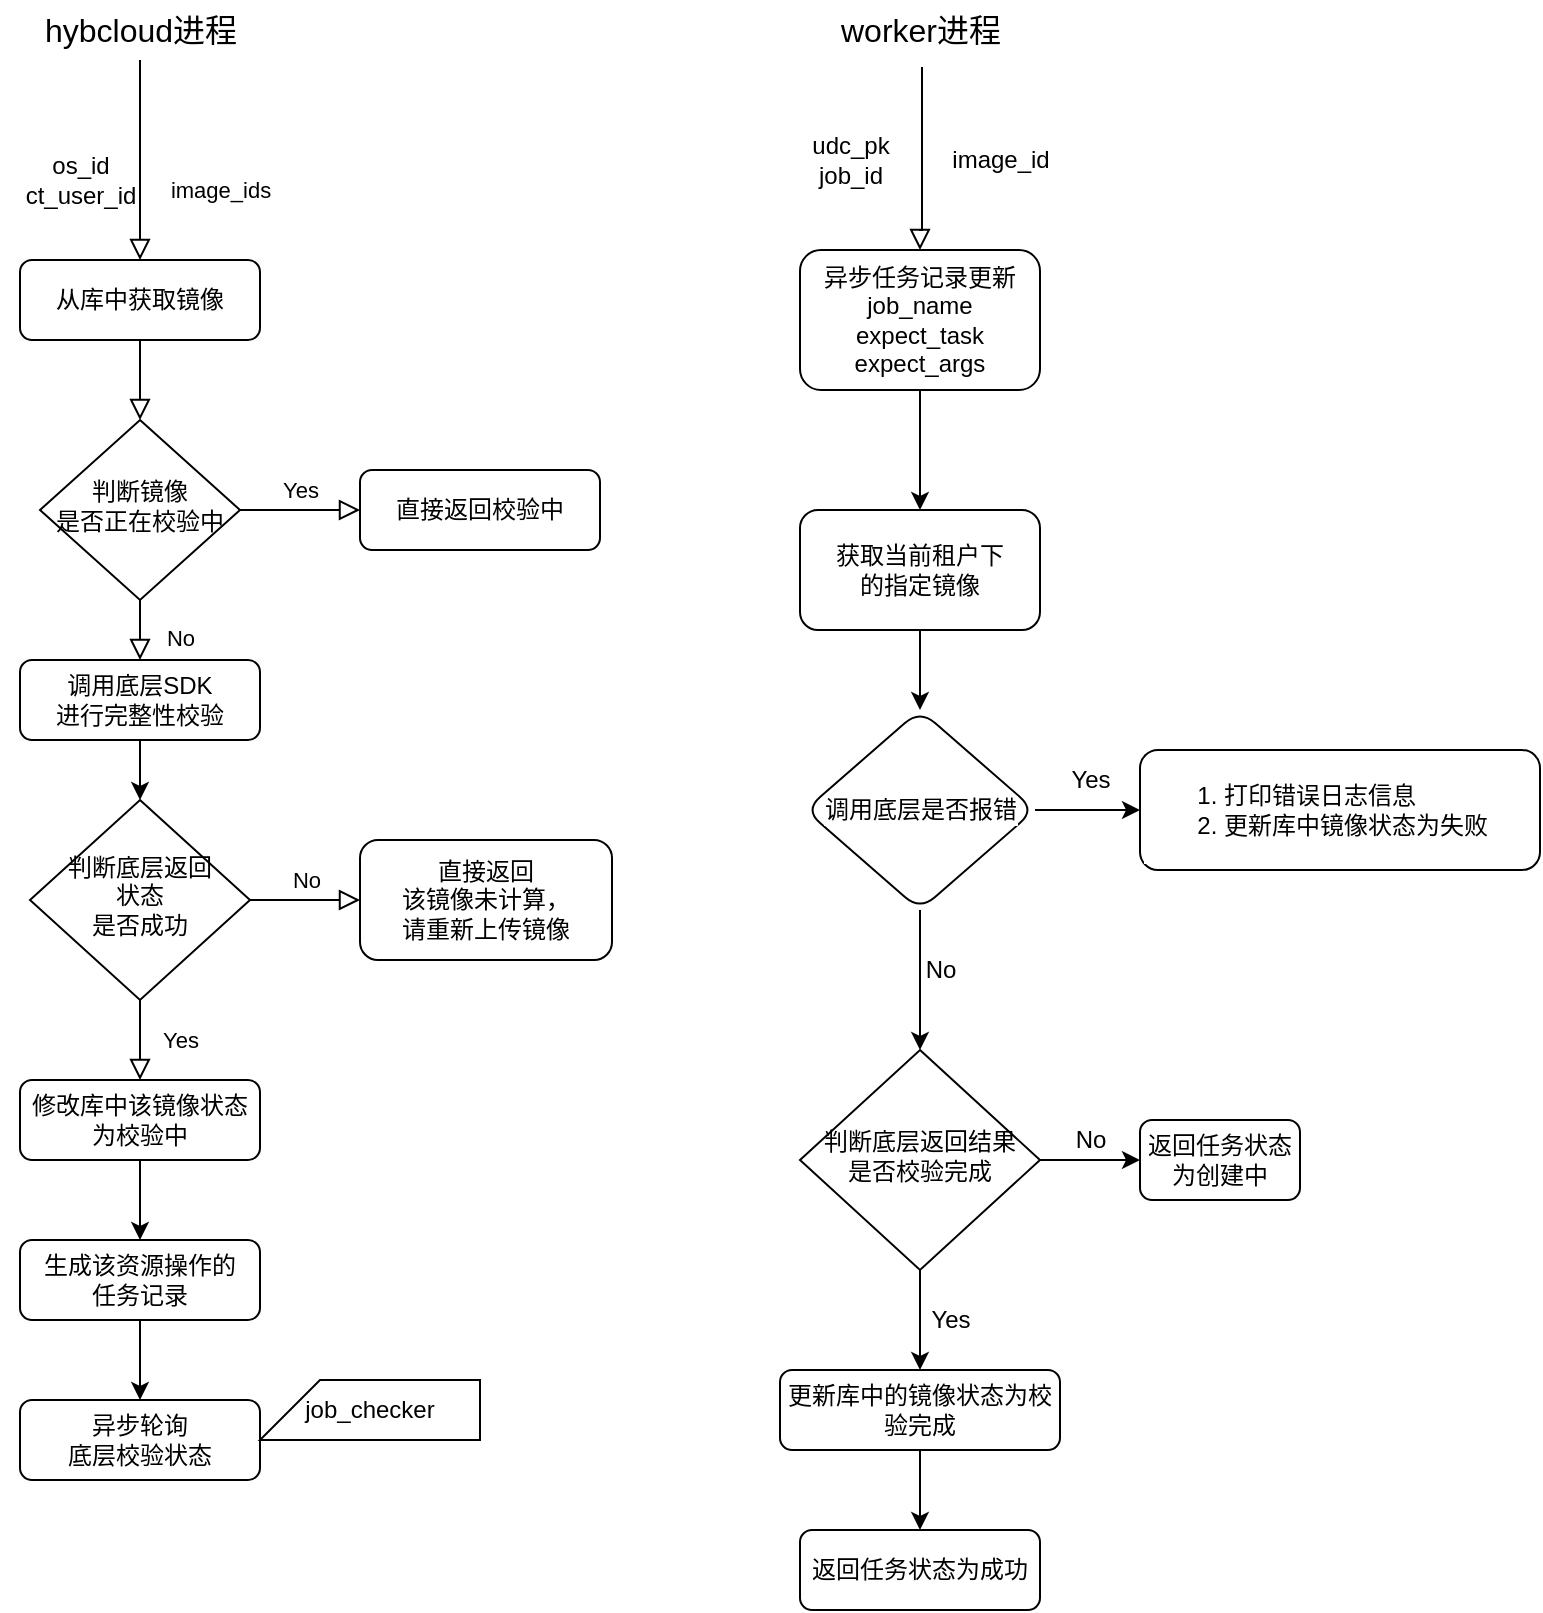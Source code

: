 <mxfile version="20.8.23" type="github">
  <diagram id="C5RBs43oDa-KdzZeNtuy" name="Page-1">
    <mxGraphModel dx="906" dy="680" grid="1" gridSize="10" guides="1" tooltips="1" connect="1" arrows="1" fold="1" page="1" pageScale="1" pageWidth="827" pageHeight="1169" math="0" shadow="0">
      <root>
        <mxCell id="WIyWlLk6GJQsqaUBKTNV-0" />
        <mxCell id="WIyWlLk6GJQsqaUBKTNV-1" parent="WIyWlLk6GJQsqaUBKTNV-0" />
        <mxCell id="WIyWlLk6GJQsqaUBKTNV-2" value="" style="rounded=0;html=1;jettySize=auto;orthogonalLoop=1;fontSize=11;endArrow=block;endFill=0;endSize=8;strokeWidth=1;shadow=0;labelBackgroundColor=none;edgeStyle=orthogonalEdgeStyle;" parent="WIyWlLk6GJQsqaUBKTNV-1" source="WIyWlLk6GJQsqaUBKTNV-3" target="WIyWlLk6GJQsqaUBKTNV-6" edge="1">
          <mxGeometry relative="1" as="geometry">
            <Array as="points">
              <mxPoint x="100" y="190" />
            </Array>
          </mxGeometry>
        </mxCell>
        <mxCell id="WIyWlLk6GJQsqaUBKTNV-3" value="从库中获取镜像" style="rounded=1;whiteSpace=wrap;html=1;fontSize=12;glass=0;strokeWidth=1;shadow=0;" parent="WIyWlLk6GJQsqaUBKTNV-1" vertex="1">
          <mxGeometry x="40" y="180" width="120" height="40" as="geometry" />
        </mxCell>
        <mxCell id="WIyWlLk6GJQsqaUBKTNV-4" value="No" style="rounded=0;html=1;jettySize=auto;orthogonalLoop=1;fontSize=11;endArrow=block;endFill=0;endSize=8;strokeWidth=1;shadow=0;labelBackgroundColor=none;edgeStyle=orthogonalEdgeStyle;" parent="WIyWlLk6GJQsqaUBKTNV-1" source="WIyWlLk6GJQsqaUBKTNV-6" edge="1">
          <mxGeometry x="0.2" y="20" relative="1" as="geometry">
            <mxPoint as="offset" />
            <mxPoint x="100" y="380" as="targetPoint" />
          </mxGeometry>
        </mxCell>
        <mxCell id="WIyWlLk6GJQsqaUBKTNV-5" value="Yes" style="edgeStyle=orthogonalEdgeStyle;rounded=0;html=1;jettySize=auto;orthogonalLoop=1;fontSize=11;endArrow=block;endFill=0;endSize=8;strokeWidth=1;shadow=0;labelBackgroundColor=none;" parent="WIyWlLk6GJQsqaUBKTNV-1" source="WIyWlLk6GJQsqaUBKTNV-6" target="WIyWlLk6GJQsqaUBKTNV-7" edge="1">
          <mxGeometry y="10" relative="1" as="geometry">
            <mxPoint as="offset" />
          </mxGeometry>
        </mxCell>
        <mxCell id="WIyWlLk6GJQsqaUBKTNV-6" value="判断镜像&lt;br&gt;是否正在校验中" style="rhombus;whiteSpace=wrap;html=1;shadow=0;fontFamily=Helvetica;fontSize=12;align=center;strokeWidth=1;spacing=6;spacingTop=-4;" parent="WIyWlLk6GJQsqaUBKTNV-1" vertex="1">
          <mxGeometry x="50" y="260" width="100" height="90" as="geometry" />
        </mxCell>
        <mxCell id="WIyWlLk6GJQsqaUBKTNV-7" value="直接返回校验中" style="rounded=1;whiteSpace=wrap;html=1;fontSize=12;glass=0;strokeWidth=1;shadow=0;" parent="WIyWlLk6GJQsqaUBKTNV-1" vertex="1">
          <mxGeometry x="210" y="285" width="120" height="40" as="geometry" />
        </mxCell>
        <mxCell id="WIyWlLk6GJQsqaUBKTNV-8" value="Yes" style="rounded=0;html=1;jettySize=auto;orthogonalLoop=1;fontSize=11;endArrow=block;endFill=0;endSize=8;strokeWidth=1;shadow=0;labelBackgroundColor=none;edgeStyle=orthogonalEdgeStyle;" parent="WIyWlLk6GJQsqaUBKTNV-1" source="WIyWlLk6GJQsqaUBKTNV-10" target="WIyWlLk6GJQsqaUBKTNV-11" edge="1">
          <mxGeometry y="20" relative="1" as="geometry">
            <mxPoint as="offset" />
          </mxGeometry>
        </mxCell>
        <mxCell id="WIyWlLk6GJQsqaUBKTNV-9" value="No" style="edgeStyle=orthogonalEdgeStyle;rounded=0;html=1;jettySize=auto;orthogonalLoop=1;fontSize=11;endArrow=block;endFill=0;endSize=8;strokeWidth=1;shadow=0;labelBackgroundColor=none;" parent="WIyWlLk6GJQsqaUBKTNV-1" source="WIyWlLk6GJQsqaUBKTNV-10" target="WIyWlLk6GJQsqaUBKTNV-12" edge="1">
          <mxGeometry y="10" relative="1" as="geometry">
            <mxPoint as="offset" />
          </mxGeometry>
        </mxCell>
        <mxCell id="WIyWlLk6GJQsqaUBKTNV-10" value="判断底层返回&lt;br&gt;状态&lt;br&gt;是否成功" style="rhombus;whiteSpace=wrap;html=1;shadow=0;fontFamily=Helvetica;fontSize=12;align=center;strokeWidth=1;spacing=6;spacingTop=-4;" parent="WIyWlLk6GJQsqaUBKTNV-1" vertex="1">
          <mxGeometry x="45" y="450" width="110" height="100" as="geometry" />
        </mxCell>
        <mxCell id="VwN6NlsWnxl6y0gT9vy9-13" value="" style="edgeStyle=orthogonalEdgeStyle;rounded=0;orthogonalLoop=1;jettySize=auto;html=1;fontFamily=Helvetica;fontSize=12;fontColor=#000000;" edge="1" parent="WIyWlLk6GJQsqaUBKTNV-1" source="WIyWlLk6GJQsqaUBKTNV-11" target="VwN6NlsWnxl6y0gT9vy9-12">
          <mxGeometry relative="1" as="geometry" />
        </mxCell>
        <mxCell id="WIyWlLk6GJQsqaUBKTNV-11" value="修改库中该镜像状态为校验中" style="rounded=1;whiteSpace=wrap;html=1;fontSize=12;glass=0;strokeWidth=1;shadow=0;" parent="WIyWlLk6GJQsqaUBKTNV-1" vertex="1">
          <mxGeometry x="40" y="590" width="120" height="40" as="geometry" />
        </mxCell>
        <mxCell id="WIyWlLk6GJQsqaUBKTNV-12" value="直接返回&lt;br&gt;该镜像未计算，&lt;br&gt;请重新上传镜像" style="rounded=1;whiteSpace=wrap;html=1;fontSize=12;glass=0;strokeWidth=1;shadow=0;" parent="WIyWlLk6GJQsqaUBKTNV-1" vertex="1">
          <mxGeometry x="210" y="470" width="126" height="60" as="geometry" />
        </mxCell>
        <mxCell id="VwN6NlsWnxl6y0gT9vy9-2" value="" style="rounded=0;html=1;jettySize=auto;orthogonalLoop=1;fontSize=11;endArrow=block;endFill=0;endSize=8;strokeWidth=1;shadow=0;labelBackgroundColor=none;edgeStyle=orthogonalEdgeStyle;entryX=0.5;entryY=0;entryDx=0;entryDy=0;" edge="1" parent="WIyWlLk6GJQsqaUBKTNV-1" source="VwN6NlsWnxl6y0gT9vy9-19" target="WIyWlLk6GJQsqaUBKTNV-3">
          <mxGeometry relative="1" as="geometry">
            <mxPoint x="100" y="120" as="sourcePoint" />
            <mxPoint x="50" y="110" as="targetPoint" />
            <Array as="points" />
          </mxGeometry>
        </mxCell>
        <mxCell id="VwN6NlsWnxl6y0gT9vy9-5" value="os_id&lt;br&gt;ct_user_id&lt;br&gt;" style="text;html=1;align=center;verticalAlign=middle;resizable=0;points=[];autosize=1;strokeColor=none;fillColor=none;" vertex="1" parent="WIyWlLk6GJQsqaUBKTNV-1">
          <mxGeometry x="30" y="120" width="80" height="40" as="geometry" />
        </mxCell>
        <mxCell id="VwN6NlsWnxl6y0gT9vy9-6" value="&lt;div style=&quot;font-size: 11px;&quot;&gt;&lt;span style=&quot;background-color: rgb(255, 255, 255);&quot;&gt;image_ids&lt;/span&gt;&lt;/div&gt;" style="text;html=1;align=center;verticalAlign=middle;resizable=0;points=[];autosize=1;strokeColor=none;fillColor=none;fontFamily=Helvetica;" vertex="1" parent="WIyWlLk6GJQsqaUBKTNV-1">
          <mxGeometry x="100" y="130" width="80" height="30" as="geometry" />
        </mxCell>
        <mxCell id="VwN6NlsWnxl6y0gT9vy9-11" style="edgeStyle=orthogonalEdgeStyle;rounded=0;orthogonalLoop=1;jettySize=auto;html=1;entryX=0.5;entryY=0;entryDx=0;entryDy=0;fontFamily=Helvetica;fontSize=12;fontColor=#000000;" edge="1" parent="WIyWlLk6GJQsqaUBKTNV-1" source="VwN6NlsWnxl6y0gT9vy9-10" target="WIyWlLk6GJQsqaUBKTNV-10">
          <mxGeometry relative="1" as="geometry" />
        </mxCell>
        <mxCell id="VwN6NlsWnxl6y0gT9vy9-10" value="调用底层SDK&lt;br style=&quot;border-color: var(--border-color);&quot;&gt;进行完整性校验" style="rounded=1;whiteSpace=wrap;html=1;fontSize=12;glass=0;strokeWidth=1;shadow=0;" vertex="1" parent="WIyWlLk6GJQsqaUBKTNV-1">
          <mxGeometry x="40" y="380" width="120" height="40" as="geometry" />
        </mxCell>
        <mxCell id="VwN6NlsWnxl6y0gT9vy9-15" value="" style="edgeStyle=orthogonalEdgeStyle;rounded=0;orthogonalLoop=1;jettySize=auto;html=1;fontFamily=Helvetica;fontSize=12;fontColor=#000000;" edge="1" parent="WIyWlLk6GJQsqaUBKTNV-1" source="VwN6NlsWnxl6y0gT9vy9-12" target="VwN6NlsWnxl6y0gT9vy9-14">
          <mxGeometry relative="1" as="geometry" />
        </mxCell>
        <mxCell id="VwN6NlsWnxl6y0gT9vy9-12" value="生成该资源操作的&lt;br&gt;任务记录" style="whiteSpace=wrap;html=1;rounded=1;glass=0;strokeWidth=1;shadow=0;" vertex="1" parent="WIyWlLk6GJQsqaUBKTNV-1">
          <mxGeometry x="40" y="670" width="120" height="40" as="geometry" />
        </mxCell>
        <mxCell id="VwN6NlsWnxl6y0gT9vy9-14" value="异步轮询&lt;br&gt;底层校验状态" style="whiteSpace=wrap;html=1;rounded=1;glass=0;strokeWidth=1;shadow=0;" vertex="1" parent="WIyWlLk6GJQsqaUBKTNV-1">
          <mxGeometry x="40" y="750" width="120" height="40" as="geometry" />
        </mxCell>
        <mxCell id="VwN6NlsWnxl6y0gT9vy9-17" value="job_checker" style="shape=card;whiteSpace=wrap;html=1;labelBackgroundColor=#FFFFFF;fontFamily=Helvetica;fontSize=12;fontColor=#000000;" vertex="1" parent="WIyWlLk6GJQsqaUBKTNV-1">
          <mxGeometry x="160" y="740" width="110" height="30" as="geometry" />
        </mxCell>
        <mxCell id="VwN6NlsWnxl6y0gT9vy9-19" value="hybcloud进程" style="text;html=1;align=center;verticalAlign=middle;resizable=0;points=[];autosize=1;strokeColor=none;fillColor=none;fontSize=16;fontFamily=Helvetica;fontColor=#000000;" vertex="1" parent="WIyWlLk6GJQsqaUBKTNV-1">
          <mxGeometry x="40" y="50" width="120" height="30" as="geometry" />
        </mxCell>
        <mxCell id="VwN6NlsWnxl6y0gT9vy9-20" value="worker进程" style="text;html=1;align=center;verticalAlign=middle;resizable=0;points=[];autosize=1;strokeColor=none;fillColor=none;fontSize=16;fontFamily=Helvetica;fontColor=#000000;" vertex="1" parent="WIyWlLk6GJQsqaUBKTNV-1">
          <mxGeometry x="440" y="50" width="100" height="30" as="geometry" />
        </mxCell>
        <mxCell id="VwN6NlsWnxl6y0gT9vy9-31" style="edgeStyle=orthogonalEdgeStyle;rounded=0;orthogonalLoop=1;jettySize=auto;html=1;fontFamily=Helvetica;fontSize=12;fontColor=#000000;" edge="1" parent="WIyWlLk6GJQsqaUBKTNV-1" source="VwN6NlsWnxl6y0gT9vy9-22" target="VwN6NlsWnxl6y0gT9vy9-30">
          <mxGeometry relative="1" as="geometry" />
        </mxCell>
        <mxCell id="VwN6NlsWnxl6y0gT9vy9-22" value="异步任务记录更新&lt;br&gt;job_name&lt;br&gt;expect_task&lt;br&gt;expect_args" style="rounded=1;whiteSpace=wrap;html=1;labelBackgroundColor=#FFFFFF;fontFamily=Helvetica;fontSize=12;fontColor=#000000;" vertex="1" parent="WIyWlLk6GJQsqaUBKTNV-1">
          <mxGeometry x="430" y="175" width="120" height="70" as="geometry" />
        </mxCell>
        <mxCell id="VwN6NlsWnxl6y0gT9vy9-24" value="" style="rounded=0;html=1;jettySize=auto;orthogonalLoop=1;fontSize=11;endArrow=block;endFill=0;endSize=8;strokeWidth=1;shadow=0;labelBackgroundColor=none;edgeStyle=orthogonalEdgeStyle;entryX=0.5;entryY=0;entryDx=0;entryDy=0;exitX=0.51;exitY=1.117;exitDx=0;exitDy=0;exitPerimeter=0;" edge="1" parent="WIyWlLk6GJQsqaUBKTNV-1" source="VwN6NlsWnxl6y0gT9vy9-20" target="VwN6NlsWnxl6y0gT9vy9-22">
          <mxGeometry relative="1" as="geometry">
            <mxPoint x="150" y="165" as="sourcePoint" />
            <mxPoint x="44" y="195" as="targetPoint" />
            <Array as="points">
              <mxPoint x="491" y="165" />
              <mxPoint x="490" y="165" />
            </Array>
          </mxGeometry>
        </mxCell>
        <mxCell id="VwN6NlsWnxl6y0gT9vy9-28" value="udc_pk&lt;br&gt;job_id" style="text;html=1;align=center;verticalAlign=middle;resizable=0;points=[];autosize=1;strokeColor=none;fillColor=none;fontSize=12;fontFamily=Helvetica;fontColor=#000000;" vertex="1" parent="WIyWlLk6GJQsqaUBKTNV-1">
          <mxGeometry x="425" y="110" width="60" height="40" as="geometry" />
        </mxCell>
        <mxCell id="VwN6NlsWnxl6y0gT9vy9-29" value="image_id" style="text;html=1;align=center;verticalAlign=middle;resizable=0;points=[];autosize=1;strokeColor=none;fillColor=none;fontSize=12;fontFamily=Helvetica;fontColor=#000000;" vertex="1" parent="WIyWlLk6GJQsqaUBKTNV-1">
          <mxGeometry x="495" y="115" width="70" height="30" as="geometry" />
        </mxCell>
        <mxCell id="VwN6NlsWnxl6y0gT9vy9-49" style="edgeStyle=orthogonalEdgeStyle;rounded=0;orthogonalLoop=1;jettySize=auto;html=1;fontFamily=Helvetica;fontSize=12;fontColor=#000000;" edge="1" parent="WIyWlLk6GJQsqaUBKTNV-1" source="VwN6NlsWnxl6y0gT9vy9-30" target="VwN6NlsWnxl6y0gT9vy9-46">
          <mxGeometry relative="1" as="geometry" />
        </mxCell>
        <mxCell id="VwN6NlsWnxl6y0gT9vy9-30" value="获取当前租户下&lt;br&gt;的指定镜像" style="rounded=1;whiteSpace=wrap;html=1;labelBackgroundColor=#FFFFFF;fontFamily=Helvetica;fontSize=12;fontColor=#000000;" vertex="1" parent="WIyWlLk6GJQsqaUBKTNV-1">
          <mxGeometry x="430" y="305" width="120" height="60" as="geometry" />
        </mxCell>
        <mxCell id="VwN6NlsWnxl6y0gT9vy9-34" style="edgeStyle=orthogonalEdgeStyle;rounded=0;orthogonalLoop=1;jettySize=auto;html=1;exitX=1;exitY=0.5;exitDx=0;exitDy=0;fontFamily=Helvetica;fontSize=12;fontColor=#000000;" edge="1" parent="WIyWlLk6GJQsqaUBKTNV-1" source="VwN6NlsWnxl6y0gT9vy9-32">
          <mxGeometry relative="1" as="geometry">
            <mxPoint x="600" y="630" as="targetPoint" />
          </mxGeometry>
        </mxCell>
        <mxCell id="VwN6NlsWnxl6y0gT9vy9-39" style="edgeStyle=orthogonalEdgeStyle;rounded=0;orthogonalLoop=1;jettySize=auto;html=1;fontFamily=Helvetica;fontSize=12;fontColor=#000000;" edge="1" parent="WIyWlLk6GJQsqaUBKTNV-1" source="VwN6NlsWnxl6y0gT9vy9-32">
          <mxGeometry relative="1" as="geometry">
            <mxPoint x="490" y="735" as="targetPoint" />
          </mxGeometry>
        </mxCell>
        <mxCell id="VwN6NlsWnxl6y0gT9vy9-32" value="判断底层返回结果&lt;br&gt;是否校验完成" style="rhombus;whiteSpace=wrap;html=1;shadow=0;fontFamily=Helvetica;fontSize=12;align=center;strokeWidth=1;spacing=6;spacingTop=-4;" vertex="1" parent="WIyWlLk6GJQsqaUBKTNV-1">
          <mxGeometry x="430" y="575" width="120" height="110" as="geometry" />
        </mxCell>
        <mxCell id="VwN6NlsWnxl6y0gT9vy9-36" value="返回任务状态&lt;br&gt;为创建中" style="rounded=1;whiteSpace=wrap;html=1;labelBackgroundColor=#FFFFFF;fontFamily=Helvetica;fontSize=12;fontColor=#000000;" vertex="1" parent="WIyWlLk6GJQsqaUBKTNV-1">
          <mxGeometry x="600" y="610" width="80" height="40" as="geometry" />
        </mxCell>
        <mxCell id="VwN6NlsWnxl6y0gT9vy9-38" value="No" style="text;html=1;align=center;verticalAlign=middle;resizable=0;points=[];autosize=1;strokeColor=none;fillColor=none;fontSize=12;fontFamily=Helvetica;fontColor=#000000;" vertex="1" parent="WIyWlLk6GJQsqaUBKTNV-1">
          <mxGeometry x="555" y="605" width="40" height="30" as="geometry" />
        </mxCell>
        <mxCell id="VwN6NlsWnxl6y0gT9vy9-40" value="Yes" style="text;html=1;align=center;verticalAlign=middle;resizable=0;points=[];autosize=1;strokeColor=none;fillColor=none;fontSize=12;fontFamily=Helvetica;fontColor=#000000;" vertex="1" parent="WIyWlLk6GJQsqaUBKTNV-1">
          <mxGeometry x="485" y="695" width="40" height="30" as="geometry" />
        </mxCell>
        <mxCell id="VwN6NlsWnxl6y0gT9vy9-44" value="" style="edgeStyle=orthogonalEdgeStyle;rounded=0;orthogonalLoop=1;jettySize=auto;html=1;fontFamily=Helvetica;fontSize=12;fontColor=#000000;" edge="1" parent="WIyWlLk6GJQsqaUBKTNV-1" source="VwN6NlsWnxl6y0gT9vy9-41" target="VwN6NlsWnxl6y0gT9vy9-43">
          <mxGeometry relative="1" as="geometry" />
        </mxCell>
        <mxCell id="VwN6NlsWnxl6y0gT9vy9-41" value="更新库中的镜像状态为校验完成" style="rounded=1;whiteSpace=wrap;html=1;labelBackgroundColor=#FFFFFF;fontFamily=Helvetica;fontSize=12;fontColor=#000000;align=center;" vertex="1" parent="WIyWlLk6GJQsqaUBKTNV-1">
          <mxGeometry x="420" y="735" width="140" height="40" as="geometry" />
        </mxCell>
        <mxCell id="VwN6NlsWnxl6y0gT9vy9-43" value="返回任务状态为成功" style="whiteSpace=wrap;html=1;fontColor=#000000;rounded=1;labelBackgroundColor=#FFFFFF;" vertex="1" parent="WIyWlLk6GJQsqaUBKTNV-1">
          <mxGeometry x="430" y="815" width="120" height="40" as="geometry" />
        </mxCell>
        <mxCell id="VwN6NlsWnxl6y0gT9vy9-50" style="edgeStyle=orthogonalEdgeStyle;rounded=0;orthogonalLoop=1;jettySize=auto;html=1;fontFamily=Helvetica;fontSize=12;fontColor=#000000;" edge="1" parent="WIyWlLk6GJQsqaUBKTNV-1" source="VwN6NlsWnxl6y0gT9vy9-46" target="VwN6NlsWnxl6y0gT9vy9-32">
          <mxGeometry relative="1" as="geometry" />
        </mxCell>
        <mxCell id="VwN6NlsWnxl6y0gT9vy9-54" value="" style="edgeStyle=orthogonalEdgeStyle;rounded=0;orthogonalLoop=1;jettySize=auto;html=1;fontFamily=Helvetica;fontSize=12;fontColor=#000000;" edge="1" parent="WIyWlLk6GJQsqaUBKTNV-1" source="VwN6NlsWnxl6y0gT9vy9-46" target="VwN6NlsWnxl6y0gT9vy9-53">
          <mxGeometry relative="1" as="geometry" />
        </mxCell>
        <mxCell id="VwN6NlsWnxl6y0gT9vy9-46" value="调用底层是否报错" style="rhombus;whiteSpace=wrap;html=1;fontColor=#000000;rounded=1;labelBackgroundColor=#FFFFFF;fontFamily=Helvetica;fontSize=12;" vertex="1" parent="WIyWlLk6GJQsqaUBKTNV-1">
          <mxGeometry x="432.5" y="405" width="115" height="100" as="geometry" />
        </mxCell>
        <mxCell id="VwN6NlsWnxl6y0gT9vy9-51" value="No" style="text;html=1;align=center;verticalAlign=middle;resizable=0;points=[];autosize=1;strokeColor=none;fillColor=none;fontSize=12;fontFamily=Helvetica;fontColor=#000000;" vertex="1" parent="WIyWlLk6GJQsqaUBKTNV-1">
          <mxGeometry x="480" y="520" width="40" height="30" as="geometry" />
        </mxCell>
        <mxCell id="VwN6NlsWnxl6y0gT9vy9-53" value="&lt;ol&gt;&lt;li&gt;打印错误日志信息&lt;/li&gt;&lt;li&gt;更新库中镜像状态为失败&lt;/li&gt;&lt;/ol&gt;" style="whiteSpace=wrap;html=1;fontColor=#000000;rounded=1;labelBackgroundColor=#FFFFFF;align=left;" vertex="1" parent="WIyWlLk6GJQsqaUBKTNV-1">
          <mxGeometry x="600" y="425" width="200" height="60" as="geometry" />
        </mxCell>
        <mxCell id="VwN6NlsWnxl6y0gT9vy9-55" value="Yes" style="text;html=1;align=center;verticalAlign=middle;resizable=0;points=[];autosize=1;strokeColor=none;fillColor=none;fontSize=12;fontFamily=Helvetica;fontColor=#000000;" vertex="1" parent="WIyWlLk6GJQsqaUBKTNV-1">
          <mxGeometry x="555" y="425" width="40" height="30" as="geometry" />
        </mxCell>
      </root>
    </mxGraphModel>
  </diagram>
</mxfile>
